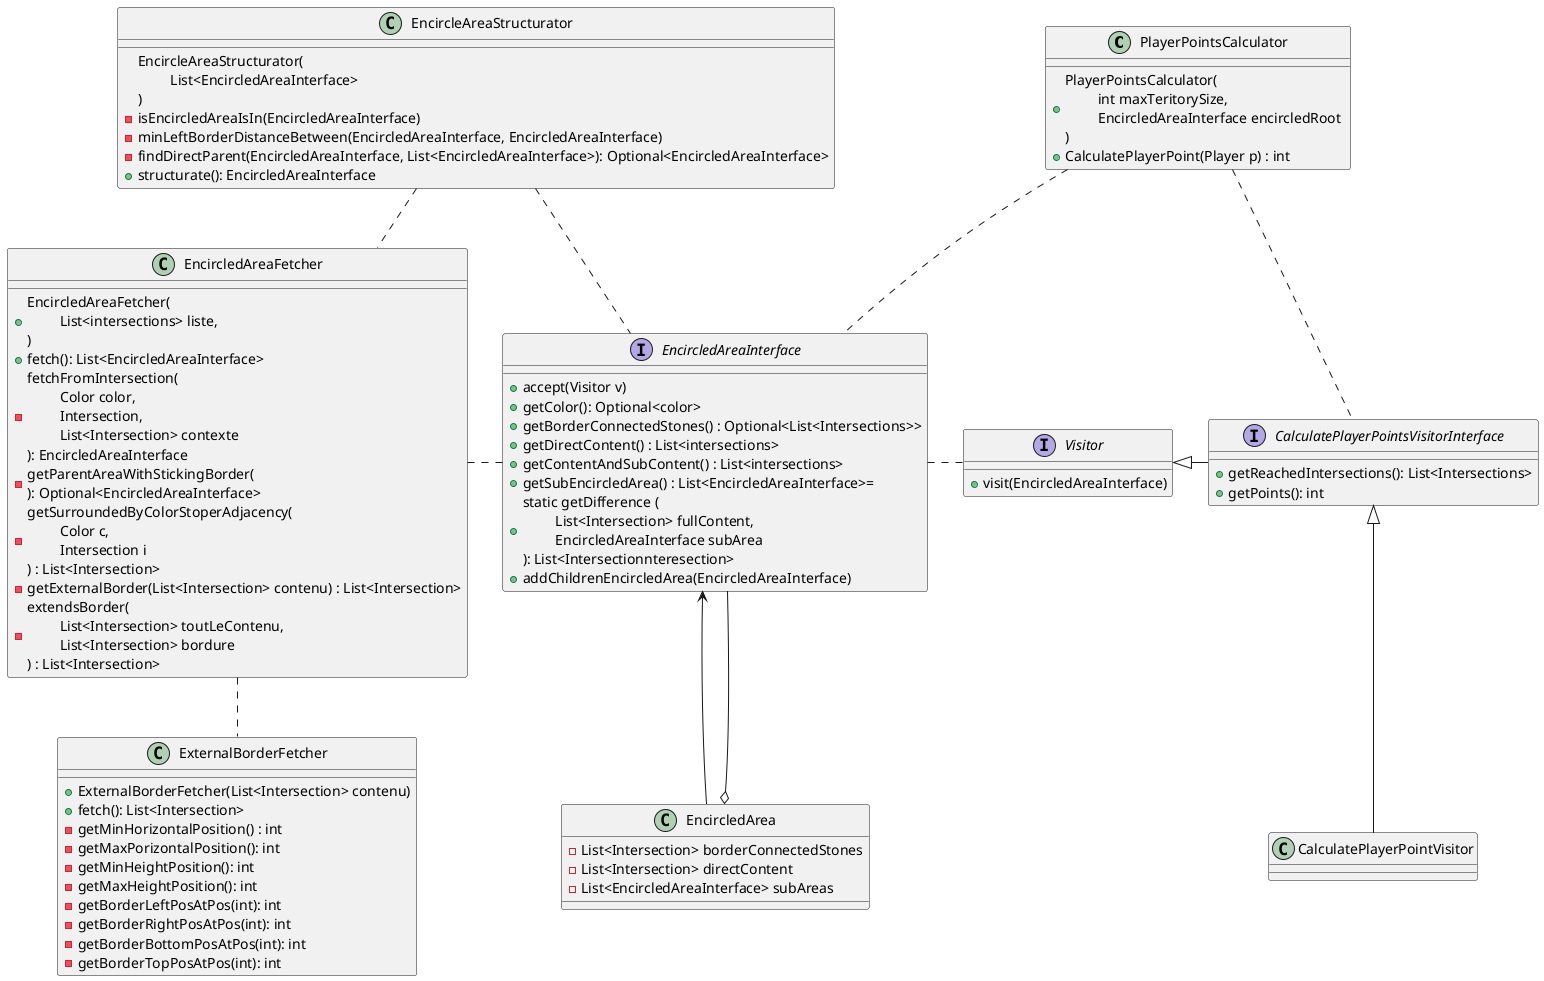 @startuml


class PlayerPointsCalculator {
    +PlayerPointsCalculator(\n\t int maxTeritorySize, \n\t EncircledAreaInterface encircledRoot \n)
    +CalculatePlayerPoint(Player p) : int
}
PlayerPointsCalculator .. CalculatePlayerPointsVisitorInterface
PlayerPointsCalculator .. EncircledAreaInterface

interface CalculatePlayerPointsVisitorInterface {
    +getReachedIntersections(): List<Intersections>
    +getPoints(): int
}
CalculatePlayerPointsVisitorInterface <|-- CalculatePlayerPointVisitor

interface Visitor {
    +visit(EncircledAreaInterface)
}
Visitor <|- CalculatePlayerPointsVisitorInterface
EncircledAreaInterface . Visitor


Interface EncircledAreaInterface {
    +accept(Visitor v)
    +getColor(): Optional<color>
    +getBorderConnectedStones() : Optional<List<Intersections>>
    +getDirectContent() : List<intersections>
    +getContentAndSubContent() : List<intersections>
    +getSubEncircledArea() : List<EncircledAreaInterface>=
    + static getDifference (\n\t List<Intersection> fullContent, \n\t EncircledAreaInterface subArea\n): List<Intersectionnteresection>
    + addChildrenEncircledArea(EncircledAreaInterface)
}
class EncircledArea{
  -List<Intersection> borderConnectedStones
  -List<Intersection> directContent
  -List<EncircledAreaInterface> subAreas
}

EncircledAreaInterface <-- EncircledArea
EncircledAreaInterface --o EncircledArea


class EncircledAreaFetcher{
    +EncircledAreaFetcher(\n\t List<intersections> liste, \n)
    +fetch(): List<EncircledAreaInterface>
    -fetchFromIntersection(\n\t Color color, \n\t Intersection, \n\t List<Intersection> contexte \n): EncircledAreaInterface
    -getParentAreaWithStickingBorder(\n): Optional<EncircledAreaInterface>
    -getSurroundedByColorStoperAdjacency(\n\t Color c, \n\t Intersection i \n) : List<Intersection>
    -getExternalBorder(List<Intersection> contenu) : List<Intersection>
    -extendsBorder(\n\t List<Intersection> toutLeContenu, \n\t List<Intersection> bordure\n) : List<Intersection>
}
EncircledAreaFetcher . EncircledAreaInterface

class EncircleAreaStructurator {
    EncircleAreaStructurator(\n\t List<EncircledAreaInterface> \n)
    -isEncircledAreaIsIn(EncircledAreaInterface)
    -minLeftBorderDistanceBetween(EncircledAreaInterface, EncircledAreaInterface)
    -findDirectParent(EncircledAreaInterface, List<EncircledAreaInterface>): Optional<EncircledAreaInterface>
    +structurate(): EncircledAreaInterface
}
EncircledAreaFetcher .. ExternalBorderFetcher
class ExternalBorderFetcher {
    +ExternalBorderFetcher(List<Intersection> contenu)
    +fetch(): List<Intersection>
    -getMinHorizontalPosition() : int
    -getMaxPorizontalPosition(): int
    -getMinHeightPosition(): int
    -getMaxHeightPosition(): int
    -getBorderLeftPosAtPos(int): int
    -getBorderRightPosAtPos(int): int
    -getBorderBottomPosAtPos(int): int
    -getBorderTopPosAtPos(int): int
}

EncircleAreaStructurator .. EncircledAreaFetcher
EncircleAreaStructurator .. EncircledAreaInterface

@enduml